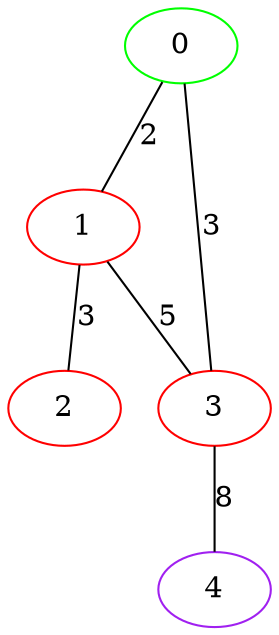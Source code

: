 graph "" {
0 [color=green, weight=2];
1 [color=red, weight=1];
2 [color=red, weight=1];
3 [color=red, weight=1];
4 [color=purple, weight=4];
0 -- 1  [key=0, label=2];
0 -- 3  [key=0, label=3];
1 -- 2  [key=0, label=3];
1 -- 3  [key=0, label=5];
3 -- 4  [key=0, label=8];
}
